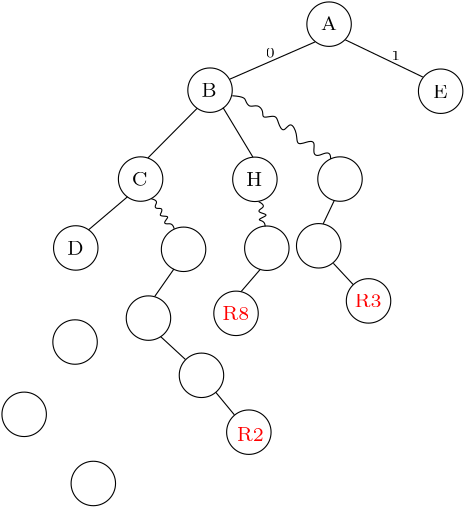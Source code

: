 <?xml version="1.0"?>
<!DOCTYPE ipe SYSTEM "ipe.dtd">
<ipe version="70218" creator="Ipe 7.2.28">
<info created="D:20241121145817" modified="D:20241121145817"/>
<ipestyle name="basic">
<symbol name="arrow/arc(spx)">
<path stroke="sym-stroke" fill="sym-stroke" pen="sym-pen">
0 0 m
-1 0.333 l
-1 -0.333 l
h
</path>
</symbol>
<symbol name="arrow/farc(spx)">
<path stroke="sym-stroke" fill="white" pen="sym-pen">
0 0 m
-1 0.333 l
-1 -0.333 l
h
</path>
</symbol>
<symbol name="arrow/ptarc(spx)">
<path stroke="sym-stroke" fill="sym-stroke" pen="sym-pen">
0 0 m
-1 0.333 l
-0.8 0 l
-1 -0.333 l
h
</path>
</symbol>
<symbol name="arrow/fptarc(spx)">
<path stroke="sym-stroke" fill="white" pen="sym-pen">
0 0 m
-1 0.333 l
-0.8 0 l
-1 -0.333 l
h
</path>
</symbol>
<symbol name="mark/circle(sx)" transformations="translations">
<path fill="sym-stroke">
0.6 0 0 0.6 0 0 e
0.4 0 0 0.4 0 0 e
</path>
</symbol>
<symbol name="mark/disk(sx)" transformations="translations">
<path fill="sym-stroke">
0.6 0 0 0.6 0 0 e
</path>
</symbol>
<symbol name="mark/fdisk(sfx)" transformations="translations">
<group>
<path fill="sym-fill">
0.5 0 0 0.5 0 0 e
</path>
<path fill="sym-stroke" fillrule="eofill">
0.6 0 0 0.6 0 0 e
0.4 0 0 0.4 0 0 e
</path>
</group>
</symbol>
<symbol name="mark/box(sx)" transformations="translations">
<path fill="sym-stroke" fillrule="eofill">
-0.6 -0.6 m
0.6 -0.6 l
0.6 0.6 l
-0.6 0.6 l
h
-0.4 -0.4 m
0.4 -0.4 l
0.4 0.4 l
-0.4 0.4 l
h
</path>
</symbol>
<symbol name="mark/square(sx)" transformations="translations">
<path fill="sym-stroke">
-0.6 -0.6 m
0.6 -0.6 l
0.6 0.6 l
-0.6 0.6 l
h
</path>
</symbol>
<symbol name="mark/fsquare(sfx)" transformations="translations">
<group>
<path fill="sym-fill">
-0.5 -0.5 m
0.5 -0.5 l
0.5 0.5 l
-0.5 0.5 l
h
</path>
<path fill="sym-stroke" fillrule="eofill">
-0.6 -0.6 m
0.6 -0.6 l
0.6 0.6 l
-0.6 0.6 l
h
-0.4 -0.4 m
0.4 -0.4 l
0.4 0.4 l
-0.4 0.4 l
h
</path>
</group>
</symbol>
<symbol name="mark/cross(sx)" transformations="translations">
<group>
<path fill="sym-stroke">
-0.43 -0.57 m
0.57 0.43 l
0.43 0.57 l
-0.57 -0.43 l
h
</path>
<path fill="sym-stroke">
-0.43 0.57 m
0.57 -0.43 l
0.43 -0.57 l
-0.57 0.43 l
h
</path>
</group>
</symbol>
<symbol name="arrow/fnormal(spx)">
<path stroke="sym-stroke" fill="white" pen="sym-pen">
0 0 m
-1 0.333 l
-1 -0.333 l
h
</path>
</symbol>
<symbol name="arrow/pointed(spx)">
<path stroke="sym-stroke" fill="sym-stroke" pen="sym-pen">
0 0 m
-1 0.333 l
-0.8 0 l
-1 -0.333 l
h
</path>
</symbol>
<symbol name="arrow/fpointed(spx)">
<path stroke="sym-stroke" fill="white" pen="sym-pen">
0 0 m
-1 0.333 l
-0.8 0 l
-1 -0.333 l
h
</path>
</symbol>
<symbol name="arrow/linear(spx)">
<path stroke="sym-stroke" pen="sym-pen">
-1 0.333 m
0 0 l
-1 -0.333 l
</path>
</symbol>
<symbol name="arrow/fdouble(spx)">
<path stroke="sym-stroke" fill="white" pen="sym-pen">
0 0 m
-1 0.333 l
-1 -0.333 l
h
-1 0 m
-2 0.333 l
-2 -0.333 l
h
</path>
</symbol>
<symbol name="arrow/double(spx)">
<path stroke="sym-stroke" fill="sym-stroke" pen="sym-pen">
0 0 m
-1 0.333 l
-1 -0.333 l
h
-1 0 m
-2 0.333 l
-2 -0.333 l
h
</path>
</symbol>
<symbol name="arrow/mid-normal(spx)">
<path stroke="sym-stroke" fill="sym-stroke" pen="sym-pen">
0.5 0 m
-0.5 0.333 l
-0.5 -0.333 l
h
</path>
</symbol>
<symbol name="arrow/mid-fnormal(spx)">
<path stroke="sym-stroke" fill="white" pen="sym-pen">
0.5 0 m
-0.5 0.333 l
-0.5 -0.333 l
h
</path>
</symbol>
<symbol name="arrow/mid-pointed(spx)">
<path stroke="sym-stroke" fill="sym-stroke" pen="sym-pen">
0.5 0 m
-0.5 0.333 l
-0.3 0 l
-0.5 -0.333 l
h
</path>
</symbol>
<symbol name="arrow/mid-fpointed(spx)">
<path stroke="sym-stroke" fill="white" pen="sym-pen">
0.5 0 m
-0.5 0.333 l
-0.3 0 l
-0.5 -0.333 l
h
</path>
</symbol>
<symbol name="arrow/mid-double(spx)">
<path stroke="sym-stroke" fill="sym-stroke" pen="sym-pen">
1 0 m
0 0.333 l
0 -0.333 l
h
0 0 m
-1 0.333 l
-1 -0.333 l
h
</path>
</symbol>
<symbol name="arrow/mid-fdouble(spx)">
<path stroke="sym-stroke" fill="white" pen="sym-pen">
1 0 m
0 0.333 l
0 -0.333 l
h
0 0 m
-1 0.333 l
-1 -0.333 l
h
</path>
</symbol>
<anglesize name="22.5 deg" value="22.5"/>
<anglesize name="30 deg" value="30"/>
<anglesize name="45 deg" value="45"/>
<anglesize name="60 deg" value="60"/>
<anglesize name="90 deg" value="90"/>
<arrowsize name="large" value="10"/>
<arrowsize name="small" value="5"/>
<arrowsize name="tiny" value="3"/>
<color name="blue" value="0 0 1"/>
<color name="brown" value="0.647 0.165 0.165"/>
<color name="darkblue" value="0 0 0.545"/>
<color name="darkcyan" value="0 0.545 0.545"/>
<color name="darkgray" value="0.663"/>
<color name="darkgreen" value="0 0.392 0"/>
<color name="darkmagenta" value="0.545 0 0.545"/>
<color name="darkorange" value="1 0.549 0"/>
<color name="darkred" value="0.545 0 0"/>
<color name="gold" value="1 0.843 0"/>
<color name="gray" value="0.745"/>
<color name="green" value="0 1 0"/>
<color name="lightblue" value="0.678 0.847 0.902"/>
<color name="lightcyan" value="0.878 1 1"/>
<color name="lightgray" value="0.827"/>
<color name="lightgreen" value="0.565 0.933 0.565"/>
<color name="lightyellow" value="1 1 0.878"/>
<color name="navy" value="0 0 0.502"/>
<color name="orange" value="1 0.647 0"/>
<color name="pink" value="1 0.753 0.796"/>
<color name="purple" value="0.627 0.125 0.941"/>
<color name="red" value="1 0 0"/>
<color name="seagreen" value="0.18 0.545 0.341"/>
<color name="turquoise" value="0.251 0.878 0.816"/>
<color name="violet" value="0.933 0.51 0.933"/>
<color name="yellow" value="1 1 0"/>
<dashstyle name="dash dot dotted" value="[4 2 1 2 1 2] 0"/>
<dashstyle name="dash dotted" value="[4 2 1 2] 0"/>
<dashstyle name="dashed" value="[4] 0"/>
<dashstyle name="dotted" value="[1 3] 0"/>
<gridsize name="10 pts (~3.5 mm)" value="10"/>
<gridsize name="14 pts (~5 mm)" value="14"/>
<gridsize name="16 pts (~6 mm)" value="16"/>
<gridsize name="20 pts (~7 mm)" value="20"/>
<gridsize name="28 pts (~10 mm)" value="28"/>
<gridsize name="32 pts (~12 mm)" value="32"/>
<gridsize name="4 pts" value="4"/>
<gridsize name="56 pts (~20 mm)" value="56"/>
<gridsize name="8 pts (~3 mm)" value="8"/>
<opacity name="10%" value="0.1"/>
<opacity name="30%" value="0.3"/>
<opacity name="50%" value="0.5"/>
<opacity name="75%" value="0.75"/>
<pen name="fat" value="1.2"/>
<pen name="heavier" value="0.8"/>
<pen name="ultrafat" value="2"/>
<symbolsize name="large" value="5"/>
<symbolsize name="small" value="2"/>
<symbolsize name="tiny" value="1.1"/>
<textsize name="Huge" value="\Huge"/>
<textsize name="LARGE" value="\LARGE"/>
<textsize name="Large" value="\Large"/>
<textsize name="footnote" value="\footnotesize"/>
<textsize name="huge" value="\huge"/>
<textsize name="large" value="\large"/>
<textsize name="script" value="\scriptsize"/>
<textsize name="small" value="\small"/>
<textsize name="tiny" value="\tiny"/>
<textstyle name="center" begin="\begin{center}" end="\end{center}"/>
<textstyle name="item" begin="\begin{itemize}\item{}" end="\end{itemize}"/>
<textstyle name="itemize" begin="\begin{itemize}" end="\end{itemize}"/>
<tiling name="falling" angle="-60" step="4" width="1"/>
<tiling name="rising" angle="30" step="4" width="1"/>
</ipestyle>
<page>
<layer name="alpha"/>
<view layers="alpha" active="alpha"/>
<path layer="alpha" stroke="black">
8 0 0 8 232 672 e
</path>
<path matrix="1 0 0 1 -42.854 -23.7612" stroke="black">
8 0 0 8 232 672 e
</path>
<path matrix="1 0 0 1 40.1648 -24.1402" stroke="black">
8 0 0 8 232 672 e
</path>
<text matrix="1 0 0 1 -1.13724 -2.27449" transformations="translations" pos="230.174 672.121" stroke="black" type="label" width="5.881" height="4.765" depth="0" valign="baseline" size="script">A</text>
<text matrix="1 0 0 1 -44.2257 -26.2832" transformations="translations" pos="230.174 672.121" stroke="black" type="label" width="5.569" height="4.765" depth="0" valign="baseline" size="script">B</text>
<text matrix="1 0 0 1 39.1722 -26.7886" transformations="translations" pos="230.174 672.121" stroke="black" type="label" width="5.355" height="4.765" depth="0" valign="baseline" size="script">E</text>
<path matrix="1 0 0 1 -67.8513 -55.7613" stroke="black">
8 0 0 8 232 672 e
</path>
<text matrix="1 0 0 1 -69.223 -58.2833" transformations="translations" pos="230.174 672.121" stroke="black" type="label" width="5.687" height="4.765" depth="0" valign="baseline" size="script">C</text>
<path matrix="1 0 0 1 -26.7084 -55.8586" stroke="black">
8 0 0 8 232 672 e
</path>
<text matrix="1 0 0 1 -28.0801 -58.3806" transformations="translations" pos="230.174 672.121" stroke="black" type="label" width="5.881" height="4.765" depth="0" valign="baseline" size="script">H</text>
<path stroke="black">
226.972 665.617 m
196.276 652.215 l
</path>
<path stroke="black">
237.828 666.365 m
265.754 652.964 l
</path>
<path stroke="black">
184.471 641.676 m
166.772 623.843 l
</path>
<path stroke="black">
193.831 641.942 m
204.566 624.154 l
</path>
<text matrix="1 0 0 1 0.691549 -1.7865" transformations="translations" pos="208.458 661.775" stroke="black" type="label" width="3.39" height="3.21" depth="0" valign="baseline" size="tiny">0</text>
<text matrix="1 0 0 1 45.8727 -2.7659" transformations="translations" pos="208.458 661.775" stroke="black" type="label" width="3.39" height="3.21" depth="0" valign="baseline" size="tiny">1</text>
<path matrix="1 0 0 1 -91.195 -80.564" stroke="black">
8 0 0 8 232 672 e
</path>
<text matrix="1 0 0 1 -92.5667 -83.086" transformations="translations" pos="230.174 672.121" stroke="black" type="label" width="5.998" height="4.765" depth="0" valign="baseline" size="script">D</text>
<path matrix="1 0 0 1 -52.3865 -81.0504" stroke="black">
8 0 0 8 232 672 e
</path>
<path matrix="1 0 0 1 3.92933 -55.7615" stroke="black">
8 0 0 8 232 672 e
</path>
<path stroke="black">
197.15 646.228 m
201.527 645.936
201.819 644.477
203.278 641.851
206.293 643.213
208.53 640.684
207.655 637.766
213.004 639.614
213.588 636.501
215.533 632.514
218.159 637.377
220.688 632.416
220.104 627.942
225.259 630.276
227.01 629.304
226.135 625.608
227.788 623.857
232.652 626.872
232.554 623.468 c
</path>
<path matrix="1 0 0 1 -3.73796 -79.7867" stroke="black">
8 0 0 8 232 672 e
</path>
<path matrix="1 0 0 1 14.2052 -99.6253" stroke="black">
8 0 0 8 232 672 e
</path>
<path stroke="black">
233.852 608.483 m
229.86 600.1 l
</path>
<path stroke="black">
233.541 585.901 m
240.654 578.265 l
</path>
<path matrix="1 0 0 1 -22.4127 -80.6621" stroke="black">
8 0 0 8 232 672 e
</path>
<path stroke="black">
206.635 608.12 m
209.455 606.661
206.732 605.299
206.538 604.327
208.775 603.743
209.747 603.16
207.705 602.284
206.44 601.506
207.802 601.312
208.969 600.436
208.969 599.172 c
</path>
<path matrix="1 0 0 1 -33.5004 -104.103" stroke="black">
8 0 0 8 232 672 e
</path>
<text matrix="1 0 0 1 -1.32547 -3.51537" transformations="translations" pos="194.858 568.999" stroke="red" type="label" width="9.755" height="4.765" depth="0" valign="baseline" size="script">R8</text>
<path stroke="black">
207.297 583.819 m
200.377 575.79 l
</path>
<text matrix="1 0 0 1 46.2811 1.08097" transformations="translations" pos="194.858 568.999" stroke="red" type="label" width="9.755" height="4.765" depth="0" valign="baseline" size="script">R3</text>
<path stroke="black">
159.425 609.862 m
145.364 597.933 l
</path>
<path stroke="black">
167.982 609.158 m
170.577 608.51
169.109 606.7
169.587 605.437
172.011 605.915
171.738 604.241
170.714 602.91
173.548 602.876
174.265 602.568
172.25 600.383
173.616 599.939
175.699 600.383
176.245 598.334 c
</path>
<path matrix="1 0 0 1 -65.0223 -105.817" stroke="black">
8 0 0 8 232 672 e
</path>
<path matrix="1 0 0 1 -45.9418 -126.414" stroke="black">
8 0 0 8 232 672 e
</path>
<path matrix="1 0 0 1 -28.8832 -146.884" stroke="black">
8 0 0 8 232 672 e
</path>
<path stroke="black">
176.159 583.884 m
169.185 573.914 l
</path>
<path stroke="black">
171.375 559.506 m
180.308 551.265 l
</path>
<path stroke="black">
191.208 539.469 m
197.907 531.351 l
</path>
<text matrix="1 0 0 1 3.86367 -47.0811" transformations="translations" pos="194.858 568.999" stroke="red" type="label" width="9.755" height="4.765" depth="0" valign="baseline" size="script">R2</text>
<path matrix="1 0 0 1 -91.4479 -114.429" stroke="black">
8 0 0 8 232 672 e
</path>
<path matrix="1 0 0 1 -109.77 -140.459" stroke="black">
8 0 0 8 232 672 e
</path>
<path matrix="1 0 0 1 -84.8771 -165.352" stroke="black">
8 0 0 8 232 672 e
</path>
</page>
</ipe>
